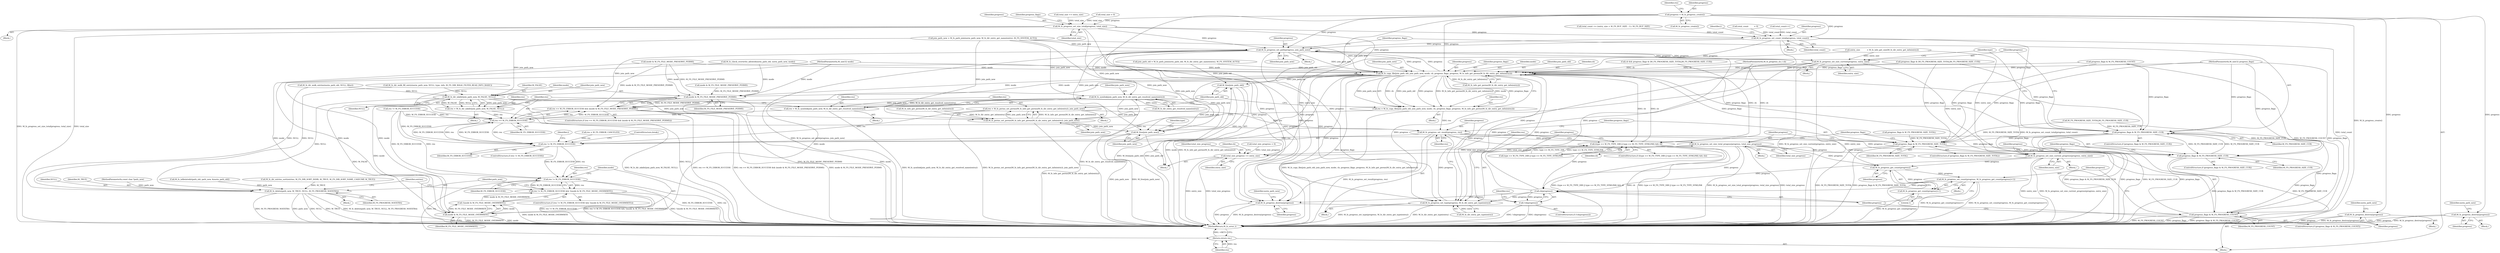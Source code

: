 digraph "0_mstdlib_db124b8f607dd0a40a9aef2d4d468fad433522a7_0@API" {
"1000232" [label="(Call,progress = M_fs_progress_create())"];
"1000252" [label="(Call,M_fs_progress_destroy(progress))"];
"1000271" [label="(Call,M_fs_progress_destroy(progress))"];
"1000393" [label="(Call,M_fs_progress_set_size_total(progress, total_size))"];
"1000401" [label="(Call,M_fs_progress_set_count_total(progress, total_count))"];
"1000448" [label="(Call,M_fs_progress_set_path(progress, join_path_new))"];
"1000456" [label="(Call,M_fs_progress_set_size_current(progress, entry_size))"];
"1000511" [label="(Call,M_fs_copy_file(join_path_old, join_path_new, mode, cb, progress_flags, progress, M_fs_info_get_perms(M_fs_dir_entry_get_info(entry))))"];
"1000452" [label="(Call,progress_flags & M_FS_PROGRESS_SIZE_CUR)"];
"1000544" [label="(Call,progress_flags & M_FS_PROGRESS_SIZE_TOTAL)"];
"1000552" [label="(Call,progress_flags & M_FS_PROGRESS_SIZE_CUR)"];
"1000560" [label="(Call,progress_flags & M_FS_PROGRESS_COUNT)"];
"1000496" [label="(Call,mode & M_FS_FILE_MODE_PRESERVE_PERMS)"];
"1000492" [label="(Call,res == M_FS_ERROR_SUCCESS && (mode & M_FS_FILE_MODE_PRESERVE_PERMS))"];
"1000590" [label="(Call,mode & M_FS_FILE_MODE_OVERWRITE)"];
"1000589" [label="(Call,!(mode & M_FS_FILE_MODE_OVERWRITE))"];
"1000585" [label="(Call,res != M_FS_ERROR_SUCCESS && !(mode & M_FS_FILE_MODE_OVERWRITE))"];
"1000509" [label="(Call,res = M_fs_copy_file(join_path_old, join_path_new, mode, cb, progress_flags, progress, M_fs_info_get_perms(M_fs_dir_entry_get_info(entry))))"];
"1000540" [label="(Call,M_fs_progress_set_result(progress, res))"];
"1000548" [label="(Call,M_fs_progress_set_size_total_progess(progress, total_size_progress))"];
"1000442" [label="(Call,total_size_progress += entry_size)"];
"1000556" [label="(Call,M_fs_progress_set_size_current_progress(progress, entry_size))"];
"1000567" [label="(Call,M_fs_progress_get_count(progress))"];
"1000564" [label="(Call,M_fs_progress_set_count(progress, M_fs_progress_get_count(progress)+1))"];
"1000572" [label="(Call,cb(progress))"];
"1000536" [label="(Call,M_fs_progress_set_type(progress, M_fs_dir_entry_get_type(entry)))"];
"1000571" [label="(Call,!cb(progress))"];
"1000601" [label="(Call,M_fs_progress_destroy(progress))"];
"1000566" [label="(Call,M_fs_progress_get_count(progress)+1)"];
"1000579" [label="(Call,res != M_FS_ERROR_SUCCESS)"];
"1000493" [label="(Call,res == M_FS_ERROR_SUCCESS)"];
"1000586" [label="(Call,res != M_FS_ERROR_SUCCESS)"];
"1000607" [label="(Return,return res;)"];
"1000521" [label="(Call,M_free(join_path_old))"];
"1000523" [label="(Call,M_free(join_path_new))"];
"1000526" [label="(Call,(type == M_FS_TYPE_DIR || type == M_FS_TYPE_SYMLINK) && cb)"];
"1000475" [label="(Call,M_fs_dir_mkdir(join_path_new, M_FALSE, NULL))"];
"1000473" [label="(Call,res = M_fs_dir_mkdir(join_path_new, M_FALSE, NULL))"];
"1000502" [label="(Call,M_fs_perms_set_perms(M_fs_info_get_perms(M_fs_dir_entry_get_info(entry)), join_path_new))"];
"1000500" [label="(Call,res = M_fs_perms_set_perms(M_fs_info_get_perms(M_fs_dir_entry_get_info(entry)), join_path_new))"];
"1000594" [label="(Call,M_fs_delete(path_new, M_TRUE, NULL, M_FS_PROGRESS_NOEXTRA))"];
"1000487" [label="(Call,M_fs_symlink(join_path_new, M_fs_dir_entry_get_resolved_name(entry)))"];
"1000485" [label="(Call,res = M_fs_symlink(join_path_new, M_fs_dir_entry_get_resolved_name(entry)))"];
"1000423" [label="(Call,join_path_old = M_fs_path_join(norm_path_old, M_fs_dir_entry_get_name(entry), M_FS_SYSTEM_AUTO))"];
"1000274" [label="(Identifier,norm_path_new)"];
"1000501" [label="(Identifier,res)"];
"1000598" [label="(Identifier,M_FS_PROGRESS_NOEXTRA)"];
"1000272" [label="(Identifier,progress)"];
"1000116" [label="(MethodParameterIn,M_uint32 mode)"];
"1000478" [label="(Identifier,NULL)"];
"1000546" [label="(Identifier,M_FS_PROGRESS_SIZE_TOTAL)"];
"1000393" [label="(Call,M_fs_progress_set_size_total(progress, total_size))"];
"1000392" [label="(Block,)"];
"1000538" [label="(Call,M_fs_dir_entry_get_type(entry))"];
"1000604" [label="(Identifier,norm_path_new)"];
"1000484" [label="(Block,)"];
"1000448" [label="(Call,M_fs_progress_set_path(progress, join_path_new))"];
"1000498" [label="(Identifier,M_FS_FILE_MODE_PRESERVE_PERMS)"];
"1000406" [label="(Identifier,i)"];
"1000232" [label="(Call,progress = M_fs_progress_create())"];
"1000266" [label="(Call,M_fs_check_overwrite_allowed(norm_path_old, norm_path_new, mode))"];
"1000394" [label="(Identifier,progress)"];
"1000542" [label="(Identifier,res)"];
"1000584" [label="(ControlStructure,if (res != M_FS_ERROR_SUCCESS && !(mode & M_FS_FILE_MODE_OVERWRITE)))"];
"1000437" [label="(Call,entry_size           = M_fs_info_get_size(M_fs_dir_entry_get_info(entry)))"];
"1000529" [label="(Identifier,type)"];
"1000473" [label="(Call,res = M_fs_dir_mkdir(join_path_new, M_FALSE, NULL))"];
"1000514" [label="(Identifier,mode)"];
"1000550" [label="(Identifier,total_size_progress)"];
"1000527" [label="(Call,type == M_FS_TYPE_DIR || type == M_FS_TYPE_SYMLINK)"];
"1000398" [label="(Identifier,progress_flags)"];
"1000576" [label="(Identifier,res)"];
"1000270" [label="(Block,)"];
"1000537" [label="(Identifier,progress)"];
"1000587" [label="(Identifier,res)"];
"1000487" [label="(Call,M_fs_symlink(join_path_new, M_fs_dir_entry_get_resolved_name(entry)))"];
"1000485" [label="(Call,res = M_fs_symlink(join_path_new, M_fs_dir_entry_get_resolved_name(entry)))"];
"1000512" [label="(Identifier,join_path_old)"];
"1000534" [label="(Identifier,cb)"];
"1000508" [label="(Block,)"];
"1000495" [label="(Identifier,M_FS_ERROR_SUCCESS)"];
"1000591" [label="(Identifier,mode)"];
"1000549" [label="(Identifier,progress)"];
"1000540" [label="(Call,M_fs_progress_set_result(progress, res))"];
"1000118" [label="(MethodParameterIn,M_uint32 progress_flags)"];
"1000449" [label="(Identifier,progress)"];
"1000594" [label="(Call,M_fs_delete(path_new, M_TRUE, NULL, M_FS_PROGRESS_NOEXTRA))"];
"1000515" [label="(Identifier,cb)"];
"1000580" [label="(Identifier,res)"];
"1000493" [label="(Call,res == M_FS_ERROR_SUCCESS)"];
"1000522" [label="(Identifier,join_path_old)"];
"1000570" [label="(ControlStructure,if (!cb(progress)))"];
"1000497" [label="(Identifier,mode)"];
"1000595" [label="(Identifier,path_new)"];
"1000518" [label="(Call,M_fs_info_get_perms(M_fs_dir_entry_get_info(entry)))"];
"1000454" [label="(Identifier,M_FS_PROGRESS_SIZE_CUR)"];
"1000430" [label="(Call,join_path_new = M_fs_path_join(norm_path_new, M_fs_dir_entry_get_name(entry), M_FS_SYSTEM_AUTO))"];
"1000559" [label="(ControlStructure,if (progress_flags & M_FS_PROGRESS_COUNT))"];
"1000475" [label="(Call,M_fs_dir_mkdir(join_path_new, M_FALSE, NULL))"];
"1000499" [label="(Block,)"];
"1000555" [label="(Block,)"];
"1000236" [label="(Identifier,res)"];
"1000541" [label="(Identifier,progress)"];
"1000536" [label="(Call,M_fs_progress_set_type(progress, M_fs_dir_entry_get_type(entry)))"];
"1000309" [label="(Call,M_FS_PROGRESS_SIZE_TOTAL|M_FS_PROGRESS_SIZE_CUR)"];
"1000535" [label="(Block,)"];
"1000456" [label="(Call,M_fs_progress_set_size_current(progress, entry_size))"];
"1000569" [label="(Literal,1)"];
"1000412" [label="(Identifier,i)"];
"1000149" [label="(Call,total_size_progress = 0)"];
"1000510" [label="(Identifier,res)"];
"1000523" [label="(Call,M_free(join_path_new))"];
"1000323" [label="(Call,M_fs_dir_entries_sort(entries, M_FS_DIR_SORT_ISDIR, M_TRUE, M_FS_DIR_SORT_NAME_CASECMP, M_TRUE))"];
"1000572" [label="(Call,cb(progress))"];
"1000503" [label="(Call,M_fs_info_get_perms(M_fs_dir_entry_get_info(entry)))"];
"1000307" [label="(Call,progress_flags & (M_FS_PROGRESS_SIZE_TOTAL|M_FS_PROGRESS_SIZE_CUR))"];
"1000359" [label="(Call,total_size += entry_size)"];
"1000141" [label="(Call,total_count         = 0)"];
"1000588" [label="(Identifier,M_FS_ERROR_SUCCESS)"];
"1000233" [label="(Identifier,progress)"];
"1000568" [label="(Identifier,progress)"];
"1000284" [label="(Call,M_fs_dir_walk_fill_entry(norm_path_new, NULL, type, info, M_FS_DIR_WALK_FILTER_READ_INFO_BASIC))"];
"1000597" [label="(Identifier,NULL)"];
"1000375" [label="(Call,total_count++)"];
"1000575" [label="(Call,res = M_FS_ERROR_CANCELED)"];
"1000452" [label="(Call,progress_flags & M_FS_PROGRESS_SIZE_CUR)"];
"1000526" [label="(Call,(type == M_FS_TYPE_DIR || type == M_FS_TYPE_SYMLINK) && cb)"];
"1000557" [label="(Identifier,progress)"];
"1000551" [label="(ControlStructure,if (progress_flags & M_FS_PROGRESS_SIZE_CUR))"];
"1000488" [label="(Identifier,join_path_new)"];
"1000566" [label="(Call,M_fs_progress_get_count(progress)+1)"];
"1000596" [label="(Identifier,M_TRUE)"];
"1000474" [label="(Identifier,res)"];
"1000579" [label="(Call,res != M_FS_ERROR_SUCCESS)"];
"1000117" [label="(MethodParameterIn,M_fs_progress_cb_t cb)"];
"1000451" [label="(ControlStructure,if (progress_flags & M_FS_PROGRESS_SIZE_CUR))"];
"1000251" [label="(Block,)"];
"1000119" [label="(Block,)"];
"1000403" [label="(Identifier,total_count)"];
"1000563" [label="(Block,)"];
"1000401" [label="(Call,M_fs_progress_set_count_total(progress, total_count))"];
"1000589" [label="(Call,!(mode & M_FS_FILE_MODE_OVERWRITE))"];
"1000457" [label="(Identifier,progress)"];
"1000492" [label="(Call,res == M_FS_ERROR_SUCCESS && (mode & M_FS_FILE_MODE_PRESERVE_PERMS))"];
"1000494" [label="(Identifier,res)"];
"1000608" [label="(Identifier,res)"];
"1000255" [label="(Identifier,norm_path_new)"];
"1000115" [label="(MethodParameterIn,const char *path_new)"];
"1000413" [label="(Block,)"];
"1000609" [label="(MethodReturn,M_fs_error_t)"];
"1000496" [label="(Call,mode & M_FS_FILE_MODE_PRESERVE_PERMS)"];
"1000395" [label="(Identifier,total_size)"];
"1000565" [label="(Identifier,progress)"];
"1000558" [label="(Identifier,entry_size)"];
"1000296" [label="(Call,mode & M_FS_FILE_MODE_PRESERVE_PERMS)"];
"1000450" [label="(Identifier,join_path_new)"];
"1000458" [label="(Identifier,entry_size)"];
"1000553" [label="(Identifier,progress_flags)"];
"1000545" [label="(Identifier,progress_flags)"];
"1000472" [label="(Block,)"];
"1000585" [label="(Call,res != M_FS_ERROR_SUCCESS && !(mode & M_FS_FILE_MODE_OVERWRITE))"];
"1000443" [label="(Identifier,total_size_progress)"];
"1000564" [label="(Call,M_fs_progress_set_count(progress, M_fs_progress_get_count(progress)+1))"];
"1000547" [label="(Block,)"];
"1000567" [label="(Call,M_fs_progress_get_count(progress))"];
"1000600" [label="(Identifier,entries)"];
"1000583" [label="(ControlStructure,break;)"];
"1000477" [label="(Identifier,M_FALSE)"];
"1000560" [label="(Call,progress_flags & M_FS_PROGRESS_COUNT)"];
"1000453" [label="(Identifier,progress_flags)"];
"1000581" [label="(Identifier,M_FS_ERROR_SUCCESS)"];
"1000253" [label="(Identifier,progress)"];
"1000586" [label="(Call,res != M_FS_ERROR_SUCCESS)"];
"1000446" [label="(Identifier,cb)"];
"1000513" [label="(Identifier,join_path_new)"];
"1000509" [label="(Call,res = M_fs_copy_file(join_path_old, join_path_new, mode, cb, progress_flags, progress, M_fs_info_get_perms(M_fs_dir_entry_get_info(entry))))"];
"1000578" [label="(ControlStructure,if (res != M_FS_ERROR_SUCCESS))"];
"1000234" [label="(Call,M_fs_progress_create())"];
"1000524" [label="(Identifier,join_path_new)"];
"1000592" [label="(Identifier,M_FS_FILE_MODE_OVERWRITE)"];
"1000248" [label="(Call,res != M_FS_ERROR_SUCCESS)"];
"1000476" [label="(Identifier,join_path_new)"];
"1000486" [label="(Identifier,res)"];
"1000543" [label="(ControlStructure,if (progress_flags & M_FS_PROGRESS_SIZE_TOTAL))"];
"1000601" [label="(Call,M_fs_progress_destroy(progress))"];
"1000491" [label="(ControlStructure,if (res == M_FS_ERROR_SUCCESS && (mode & M_FS_FILE_MODE_PRESERVE_PERMS)))"];
"1000397" [label="(Call,progress_flags & M_FS_PROGRESS_COUNT)"];
"1000607" [label="(Return,return res;)"];
"1000590" [label="(Call,mode & M_FS_FILE_MODE_OVERWRITE)"];
"1000554" [label="(Identifier,M_FS_PROGRESS_SIZE_CUR)"];
"1000562" [label="(Identifier,M_FS_PROGRESS_COUNT)"];
"1000271" [label="(Call,M_fs_progress_destroy(progress))"];
"1000552" [label="(Call,progress_flags & M_FS_PROGRESS_SIZE_CUR)"];
"1000500" [label="(Call,res = M_fs_perms_set_perms(M_fs_info_get_perms(M_fs_dir_entry_get_info(entry)), join_path_new))"];
"1000447" [label="(Block,)"];
"1000517" [label="(Identifier,progress)"];
"1000506" [label="(Identifier,join_path_new)"];
"1000402" [label="(Identifier,progress)"];
"1000444" [label="(Identifier,entry_size)"];
"1000525" [label="(ControlStructure,if ((type == M_FS_TYPE_DIR || type == M_FS_TYPE_SYMLINK) && cb))"];
"1000516" [label="(Identifier,progress_flags)"];
"1000242" [label="(Call,mode & M_FS_FILE_MODE_PRESERVE_PERMS)"];
"1000556" [label="(Call,M_fs_progress_set_size_current_progress(progress, entry_size))"];
"1000489" [label="(Call,M_fs_dir_entry_get_resolved_name(entry))"];
"1000602" [label="(Identifier,progress)"];
"1000511" [label="(Call,M_fs_copy_file(join_path_old, join_path_new, mode, cb, progress_flags, progress, M_fs_info_get_perms(M_fs_dir_entry_get_info(entry))))"];
"1000502" [label="(Call,M_fs_perms_set_perms(M_fs_info_get_perms(M_fs_dir_entry_get_info(entry)), join_path_new))"];
"1000571" [label="(Call,!cb(progress))"];
"1000389" [label="(Call,progress_flags & M_FS_PROGRESS_SIZE_TOTAL)"];
"1000593" [label="(Block,)"];
"1000305" [label="(Call,cb && progress_flags & (M_FS_PROGRESS_SIZE_TOTAL|M_FS_PROGRESS_SIZE_CUR))"];
"1000462" [label="(Identifier,type)"];
"1000544" [label="(Call,progress_flags & M_FS_PROGRESS_SIZE_TOTAL)"];
"1000400" [label="(Block,)"];
"1000573" [label="(Identifier,progress)"];
"1000548" [label="(Call,M_fs_progress_set_size_total_progess(progress, total_size_progress))"];
"1000442" [label="(Call,total_size_progress += entry_size)"];
"1000379" [label="(Call,total_count += (entry_size + M_FS_BUF_SIZE - 1) / M_FS_BUF_SIZE)"];
"1000193" [label="(Call,M_fs_isfileintodir(path_old, path_new, &norm_path_old))"];
"1000561" [label="(Identifier,progress_flags)"];
"1000252" [label="(Call,M_fs_progress_destroy(progress))"];
"1000319" [label="(Call,M_fs_dir_walk_entries(norm_path_old, NULL, filter))"];
"1000336" [label="(Call,total_size = 0)"];
"1000521" [label="(Call,M_free(join_path_old))"];
"1000455" [label="(Block,)"];
"1000232" -> "1000119"  [label="AST: "];
"1000232" -> "1000234"  [label="CFG: "];
"1000233" -> "1000232"  [label="AST: "];
"1000234" -> "1000232"  [label="AST: "];
"1000236" -> "1000232"  [label="CFG: "];
"1000232" -> "1000609"  [label="DDG: M_fs_progress_create()"];
"1000232" -> "1000252"  [label="DDG: progress"];
"1000232" -> "1000271"  [label="DDG: progress"];
"1000232" -> "1000393"  [label="DDG: progress"];
"1000232" -> "1000401"  [label="DDG: progress"];
"1000232" -> "1000448"  [label="DDG: progress"];
"1000232" -> "1000511"  [label="DDG: progress"];
"1000232" -> "1000536"  [label="DDG: progress"];
"1000232" -> "1000601"  [label="DDG: progress"];
"1000252" -> "1000251"  [label="AST: "];
"1000252" -> "1000253"  [label="CFG: "];
"1000253" -> "1000252"  [label="AST: "];
"1000255" -> "1000252"  [label="CFG: "];
"1000252" -> "1000609"  [label="DDG: progress"];
"1000252" -> "1000609"  [label="DDG: M_fs_progress_destroy(progress)"];
"1000271" -> "1000270"  [label="AST: "];
"1000271" -> "1000272"  [label="CFG: "];
"1000272" -> "1000271"  [label="AST: "];
"1000274" -> "1000271"  [label="CFG: "];
"1000271" -> "1000609"  [label="DDG: progress"];
"1000271" -> "1000609"  [label="DDG: M_fs_progress_destroy(progress)"];
"1000393" -> "1000392"  [label="AST: "];
"1000393" -> "1000395"  [label="CFG: "];
"1000394" -> "1000393"  [label="AST: "];
"1000395" -> "1000393"  [label="AST: "];
"1000398" -> "1000393"  [label="CFG: "];
"1000393" -> "1000609"  [label="DDG: M_fs_progress_set_size_total(progress, total_size)"];
"1000393" -> "1000609"  [label="DDG: total_size"];
"1000359" -> "1000393"  [label="DDG: total_size"];
"1000336" -> "1000393"  [label="DDG: total_size"];
"1000393" -> "1000401"  [label="DDG: progress"];
"1000393" -> "1000448"  [label="DDG: progress"];
"1000393" -> "1000511"  [label="DDG: progress"];
"1000393" -> "1000536"  [label="DDG: progress"];
"1000393" -> "1000601"  [label="DDG: progress"];
"1000401" -> "1000400"  [label="AST: "];
"1000401" -> "1000403"  [label="CFG: "];
"1000402" -> "1000401"  [label="AST: "];
"1000403" -> "1000401"  [label="AST: "];
"1000406" -> "1000401"  [label="CFG: "];
"1000401" -> "1000609"  [label="DDG: M_fs_progress_set_count_total(progress, total_count)"];
"1000401" -> "1000609"  [label="DDG: total_count"];
"1000379" -> "1000401"  [label="DDG: total_count"];
"1000375" -> "1000401"  [label="DDG: total_count"];
"1000141" -> "1000401"  [label="DDG: total_count"];
"1000401" -> "1000448"  [label="DDG: progress"];
"1000401" -> "1000511"  [label="DDG: progress"];
"1000401" -> "1000536"  [label="DDG: progress"];
"1000401" -> "1000601"  [label="DDG: progress"];
"1000448" -> "1000447"  [label="AST: "];
"1000448" -> "1000450"  [label="CFG: "];
"1000449" -> "1000448"  [label="AST: "];
"1000450" -> "1000448"  [label="AST: "];
"1000453" -> "1000448"  [label="CFG: "];
"1000448" -> "1000609"  [label="DDG: M_fs_progress_set_path(progress, join_path_new)"];
"1000511" -> "1000448"  [label="DDG: progress"];
"1000572" -> "1000448"  [label="DDG: progress"];
"1000456" -> "1000448"  [label="DDG: progress"];
"1000430" -> "1000448"  [label="DDG: join_path_new"];
"1000448" -> "1000456"  [label="DDG: progress"];
"1000448" -> "1000475"  [label="DDG: join_path_new"];
"1000448" -> "1000487"  [label="DDG: join_path_new"];
"1000448" -> "1000502"  [label="DDG: join_path_new"];
"1000448" -> "1000511"  [label="DDG: join_path_new"];
"1000448" -> "1000511"  [label="DDG: progress"];
"1000448" -> "1000523"  [label="DDG: join_path_new"];
"1000448" -> "1000536"  [label="DDG: progress"];
"1000448" -> "1000601"  [label="DDG: progress"];
"1000456" -> "1000455"  [label="AST: "];
"1000456" -> "1000458"  [label="CFG: "];
"1000457" -> "1000456"  [label="AST: "];
"1000458" -> "1000456"  [label="AST: "];
"1000462" -> "1000456"  [label="CFG: "];
"1000456" -> "1000609"  [label="DDG: entry_size"];
"1000456" -> "1000609"  [label="DDG: M_fs_progress_set_size_current(progress, entry_size)"];
"1000437" -> "1000456"  [label="DDG: entry_size"];
"1000456" -> "1000511"  [label="DDG: progress"];
"1000456" -> "1000536"  [label="DDG: progress"];
"1000456" -> "1000556"  [label="DDG: entry_size"];
"1000456" -> "1000601"  [label="DDG: progress"];
"1000511" -> "1000509"  [label="AST: "];
"1000511" -> "1000518"  [label="CFG: "];
"1000512" -> "1000511"  [label="AST: "];
"1000513" -> "1000511"  [label="AST: "];
"1000514" -> "1000511"  [label="AST: "];
"1000515" -> "1000511"  [label="AST: "];
"1000516" -> "1000511"  [label="AST: "];
"1000517" -> "1000511"  [label="AST: "];
"1000518" -> "1000511"  [label="AST: "];
"1000509" -> "1000511"  [label="CFG: "];
"1000511" -> "1000609"  [label="DDG: mode"];
"1000511" -> "1000609"  [label="DDG: M_fs_info_get_perms(M_fs_dir_entry_get_info(entry))"];
"1000511" -> "1000609"  [label="DDG: progress_flags"];
"1000511" -> "1000452"  [label="DDG: progress_flags"];
"1000511" -> "1000496"  [label="DDG: mode"];
"1000511" -> "1000509"  [label="DDG: cb"];
"1000511" -> "1000509"  [label="DDG: join_path_old"];
"1000511" -> "1000509"  [label="DDG: progress"];
"1000511" -> "1000509"  [label="DDG: M_fs_info_get_perms(M_fs_dir_entry_get_info(entry))"];
"1000511" -> "1000509"  [label="DDG: mode"];
"1000511" -> "1000509"  [label="DDG: progress_flags"];
"1000511" -> "1000509"  [label="DDG: join_path_new"];
"1000423" -> "1000511"  [label="DDG: join_path_old"];
"1000430" -> "1000511"  [label="DDG: join_path_new"];
"1000266" -> "1000511"  [label="DDG: mode"];
"1000496" -> "1000511"  [label="DDG: mode"];
"1000296" -> "1000511"  [label="DDG: mode"];
"1000116" -> "1000511"  [label="DDG: mode"];
"1000305" -> "1000511"  [label="DDG: cb"];
"1000526" -> "1000511"  [label="DDG: cb"];
"1000117" -> "1000511"  [label="DDG: cb"];
"1000397" -> "1000511"  [label="DDG: progress_flags"];
"1000452" -> "1000511"  [label="DDG: progress_flags"];
"1000307" -> "1000511"  [label="DDG: progress_flags"];
"1000560" -> "1000511"  [label="DDG: progress_flags"];
"1000118" -> "1000511"  [label="DDG: progress_flags"];
"1000572" -> "1000511"  [label="DDG: progress"];
"1000518" -> "1000511"  [label="DDG: M_fs_dir_entry_get_info(entry)"];
"1000511" -> "1000521"  [label="DDG: join_path_old"];
"1000511" -> "1000523"  [label="DDG: join_path_new"];
"1000511" -> "1000526"  [label="DDG: cb"];
"1000511" -> "1000536"  [label="DDG: progress"];
"1000511" -> "1000544"  [label="DDG: progress_flags"];
"1000511" -> "1000590"  [label="DDG: mode"];
"1000511" -> "1000601"  [label="DDG: progress"];
"1000452" -> "1000451"  [label="AST: "];
"1000452" -> "1000454"  [label="CFG: "];
"1000453" -> "1000452"  [label="AST: "];
"1000454" -> "1000452"  [label="AST: "];
"1000457" -> "1000452"  [label="CFG: "];
"1000462" -> "1000452"  [label="CFG: "];
"1000452" -> "1000609"  [label="DDG: progress_flags & M_FS_PROGRESS_SIZE_CUR"];
"1000452" -> "1000609"  [label="DDG: progress_flags"];
"1000452" -> "1000609"  [label="DDG: M_FS_PROGRESS_SIZE_CUR"];
"1000397" -> "1000452"  [label="DDG: progress_flags"];
"1000307" -> "1000452"  [label="DDG: progress_flags"];
"1000560" -> "1000452"  [label="DDG: progress_flags"];
"1000118" -> "1000452"  [label="DDG: progress_flags"];
"1000552" -> "1000452"  [label="DDG: M_FS_PROGRESS_SIZE_CUR"];
"1000309" -> "1000452"  [label="DDG: M_FS_PROGRESS_SIZE_CUR"];
"1000452" -> "1000544"  [label="DDG: progress_flags"];
"1000452" -> "1000552"  [label="DDG: M_FS_PROGRESS_SIZE_CUR"];
"1000544" -> "1000543"  [label="AST: "];
"1000544" -> "1000546"  [label="CFG: "];
"1000545" -> "1000544"  [label="AST: "];
"1000546" -> "1000544"  [label="AST: "];
"1000549" -> "1000544"  [label="CFG: "];
"1000553" -> "1000544"  [label="CFG: "];
"1000544" -> "1000609"  [label="DDG: M_FS_PROGRESS_SIZE_TOTAL"];
"1000544" -> "1000609"  [label="DDG: progress_flags & M_FS_PROGRESS_SIZE_TOTAL"];
"1000397" -> "1000544"  [label="DDG: progress_flags"];
"1000307" -> "1000544"  [label="DDG: progress_flags"];
"1000560" -> "1000544"  [label="DDG: progress_flags"];
"1000118" -> "1000544"  [label="DDG: progress_flags"];
"1000309" -> "1000544"  [label="DDG: M_FS_PROGRESS_SIZE_TOTAL"];
"1000389" -> "1000544"  [label="DDG: M_FS_PROGRESS_SIZE_TOTAL"];
"1000544" -> "1000552"  [label="DDG: progress_flags"];
"1000552" -> "1000551"  [label="AST: "];
"1000552" -> "1000554"  [label="CFG: "];
"1000553" -> "1000552"  [label="AST: "];
"1000554" -> "1000552"  [label="AST: "];
"1000557" -> "1000552"  [label="CFG: "];
"1000561" -> "1000552"  [label="CFG: "];
"1000552" -> "1000609"  [label="DDG: M_FS_PROGRESS_SIZE_CUR"];
"1000552" -> "1000609"  [label="DDG: progress_flags & M_FS_PROGRESS_SIZE_CUR"];
"1000118" -> "1000552"  [label="DDG: progress_flags"];
"1000309" -> "1000552"  [label="DDG: M_FS_PROGRESS_SIZE_CUR"];
"1000552" -> "1000560"  [label="DDG: progress_flags"];
"1000560" -> "1000559"  [label="AST: "];
"1000560" -> "1000562"  [label="CFG: "];
"1000561" -> "1000560"  [label="AST: "];
"1000562" -> "1000560"  [label="AST: "];
"1000565" -> "1000560"  [label="CFG: "];
"1000573" -> "1000560"  [label="CFG: "];
"1000560" -> "1000609"  [label="DDG: progress_flags & M_FS_PROGRESS_COUNT"];
"1000560" -> "1000609"  [label="DDG: M_FS_PROGRESS_COUNT"];
"1000560" -> "1000609"  [label="DDG: progress_flags"];
"1000118" -> "1000560"  [label="DDG: progress_flags"];
"1000397" -> "1000560"  [label="DDG: M_FS_PROGRESS_COUNT"];
"1000496" -> "1000492"  [label="AST: "];
"1000496" -> "1000498"  [label="CFG: "];
"1000497" -> "1000496"  [label="AST: "];
"1000498" -> "1000496"  [label="AST: "];
"1000492" -> "1000496"  [label="CFG: "];
"1000496" -> "1000609"  [label="DDG: M_FS_FILE_MODE_PRESERVE_PERMS"];
"1000496" -> "1000609"  [label="DDG: mode"];
"1000496" -> "1000492"  [label="DDG: mode"];
"1000496" -> "1000492"  [label="DDG: M_FS_FILE_MODE_PRESERVE_PERMS"];
"1000266" -> "1000496"  [label="DDG: mode"];
"1000296" -> "1000496"  [label="DDG: mode"];
"1000296" -> "1000496"  [label="DDG: M_FS_FILE_MODE_PRESERVE_PERMS"];
"1000116" -> "1000496"  [label="DDG: mode"];
"1000242" -> "1000496"  [label="DDG: M_FS_FILE_MODE_PRESERVE_PERMS"];
"1000496" -> "1000590"  [label="DDG: mode"];
"1000492" -> "1000491"  [label="AST: "];
"1000492" -> "1000493"  [label="CFG: "];
"1000493" -> "1000492"  [label="AST: "];
"1000501" -> "1000492"  [label="CFG: "];
"1000522" -> "1000492"  [label="CFG: "];
"1000492" -> "1000609"  [label="DDG: mode & M_FS_FILE_MODE_PRESERVE_PERMS"];
"1000492" -> "1000609"  [label="DDG: res == M_FS_ERROR_SUCCESS"];
"1000492" -> "1000609"  [label="DDG: res == M_FS_ERROR_SUCCESS && (mode & M_FS_FILE_MODE_PRESERVE_PERMS)"];
"1000493" -> "1000492"  [label="DDG: res"];
"1000493" -> "1000492"  [label="DDG: M_FS_ERROR_SUCCESS"];
"1000296" -> "1000492"  [label="DDG: mode & M_FS_FILE_MODE_PRESERVE_PERMS"];
"1000590" -> "1000589"  [label="AST: "];
"1000590" -> "1000592"  [label="CFG: "];
"1000591" -> "1000590"  [label="AST: "];
"1000592" -> "1000590"  [label="AST: "];
"1000589" -> "1000590"  [label="CFG: "];
"1000590" -> "1000609"  [label="DDG: M_FS_FILE_MODE_OVERWRITE"];
"1000590" -> "1000609"  [label="DDG: mode"];
"1000590" -> "1000589"  [label="DDG: mode"];
"1000590" -> "1000589"  [label="DDG: M_FS_FILE_MODE_OVERWRITE"];
"1000266" -> "1000590"  [label="DDG: mode"];
"1000296" -> "1000590"  [label="DDG: mode"];
"1000116" -> "1000590"  [label="DDG: mode"];
"1000589" -> "1000585"  [label="AST: "];
"1000585" -> "1000589"  [label="CFG: "];
"1000589" -> "1000609"  [label="DDG: mode & M_FS_FILE_MODE_OVERWRITE"];
"1000589" -> "1000585"  [label="DDG: mode & M_FS_FILE_MODE_OVERWRITE"];
"1000585" -> "1000584"  [label="AST: "];
"1000585" -> "1000586"  [label="CFG: "];
"1000586" -> "1000585"  [label="AST: "];
"1000595" -> "1000585"  [label="CFG: "];
"1000600" -> "1000585"  [label="CFG: "];
"1000585" -> "1000609"  [label="DDG: !(mode & M_FS_FILE_MODE_OVERWRITE)"];
"1000585" -> "1000609"  [label="DDG: res != M_FS_ERROR_SUCCESS"];
"1000585" -> "1000609"  [label="DDG: res != M_FS_ERROR_SUCCESS && !(mode & M_FS_FILE_MODE_OVERWRITE)"];
"1000586" -> "1000585"  [label="DDG: res"];
"1000586" -> "1000585"  [label="DDG: M_FS_ERROR_SUCCESS"];
"1000509" -> "1000508"  [label="AST: "];
"1000510" -> "1000509"  [label="AST: "];
"1000522" -> "1000509"  [label="CFG: "];
"1000509" -> "1000609"  [label="DDG: M_fs_copy_file(join_path_old, join_path_new, mode, cb, progress_flags, progress, M_fs_info_get_perms(M_fs_dir_entry_get_info(entry)))"];
"1000509" -> "1000540"  [label="DDG: res"];
"1000509" -> "1000579"  [label="DDG: res"];
"1000540" -> "1000535"  [label="AST: "];
"1000540" -> "1000542"  [label="CFG: "];
"1000541" -> "1000540"  [label="AST: "];
"1000542" -> "1000540"  [label="AST: "];
"1000545" -> "1000540"  [label="CFG: "];
"1000540" -> "1000609"  [label="DDG: M_fs_progress_set_result(progress, res)"];
"1000536" -> "1000540"  [label="DDG: progress"];
"1000493" -> "1000540"  [label="DDG: res"];
"1000500" -> "1000540"  [label="DDG: res"];
"1000540" -> "1000548"  [label="DDG: progress"];
"1000540" -> "1000556"  [label="DDG: progress"];
"1000540" -> "1000567"  [label="DDG: progress"];
"1000540" -> "1000572"  [label="DDG: progress"];
"1000540" -> "1000579"  [label="DDG: res"];
"1000548" -> "1000547"  [label="AST: "];
"1000548" -> "1000550"  [label="CFG: "];
"1000549" -> "1000548"  [label="AST: "];
"1000550" -> "1000548"  [label="AST: "];
"1000553" -> "1000548"  [label="CFG: "];
"1000548" -> "1000609"  [label="DDG: total_size_progress"];
"1000548" -> "1000609"  [label="DDG: M_fs_progress_set_size_total_progess(progress, total_size_progress)"];
"1000548" -> "1000442"  [label="DDG: total_size_progress"];
"1000442" -> "1000548"  [label="DDG: total_size_progress"];
"1000548" -> "1000556"  [label="DDG: progress"];
"1000548" -> "1000567"  [label="DDG: progress"];
"1000548" -> "1000572"  [label="DDG: progress"];
"1000442" -> "1000413"  [label="AST: "];
"1000442" -> "1000444"  [label="CFG: "];
"1000443" -> "1000442"  [label="AST: "];
"1000444" -> "1000442"  [label="AST: "];
"1000446" -> "1000442"  [label="CFG: "];
"1000442" -> "1000609"  [label="DDG: total_size_progress"];
"1000442" -> "1000609"  [label="DDG: entry_size"];
"1000437" -> "1000442"  [label="DDG: entry_size"];
"1000149" -> "1000442"  [label="DDG: total_size_progress"];
"1000556" -> "1000555"  [label="AST: "];
"1000556" -> "1000558"  [label="CFG: "];
"1000557" -> "1000556"  [label="AST: "];
"1000558" -> "1000556"  [label="AST: "];
"1000561" -> "1000556"  [label="CFG: "];
"1000556" -> "1000609"  [label="DDG: M_fs_progress_set_size_current_progress(progress, entry_size)"];
"1000556" -> "1000609"  [label="DDG: entry_size"];
"1000437" -> "1000556"  [label="DDG: entry_size"];
"1000556" -> "1000567"  [label="DDG: progress"];
"1000556" -> "1000572"  [label="DDG: progress"];
"1000567" -> "1000566"  [label="AST: "];
"1000567" -> "1000568"  [label="CFG: "];
"1000568" -> "1000567"  [label="AST: "];
"1000569" -> "1000567"  [label="CFG: "];
"1000567" -> "1000564"  [label="DDG: progress"];
"1000567" -> "1000566"  [label="DDG: progress"];
"1000564" -> "1000563"  [label="AST: "];
"1000564" -> "1000566"  [label="CFG: "];
"1000565" -> "1000564"  [label="AST: "];
"1000566" -> "1000564"  [label="AST: "];
"1000573" -> "1000564"  [label="CFG: "];
"1000564" -> "1000609"  [label="DDG: M_fs_progress_get_count(progress)+1"];
"1000564" -> "1000609"  [label="DDG: M_fs_progress_set_count(progress, M_fs_progress_get_count(progress)+1)"];
"1000564" -> "1000572"  [label="DDG: progress"];
"1000572" -> "1000571"  [label="AST: "];
"1000572" -> "1000573"  [label="CFG: "];
"1000573" -> "1000572"  [label="AST: "];
"1000571" -> "1000572"  [label="CFG: "];
"1000572" -> "1000536"  [label="DDG: progress"];
"1000572" -> "1000571"  [label="DDG: progress"];
"1000572" -> "1000601"  [label="DDG: progress"];
"1000536" -> "1000535"  [label="AST: "];
"1000536" -> "1000538"  [label="CFG: "];
"1000537" -> "1000536"  [label="AST: "];
"1000538" -> "1000536"  [label="AST: "];
"1000541" -> "1000536"  [label="CFG: "];
"1000536" -> "1000609"  [label="DDG: M_fs_progress_set_type(progress, M_fs_dir_entry_get_type(entry))"];
"1000536" -> "1000609"  [label="DDG: M_fs_dir_entry_get_type(entry)"];
"1000538" -> "1000536"  [label="DDG: entry"];
"1000571" -> "1000570"  [label="AST: "];
"1000576" -> "1000571"  [label="CFG: "];
"1000580" -> "1000571"  [label="CFG: "];
"1000571" -> "1000609"  [label="DDG: !cb(progress)"];
"1000571" -> "1000609"  [label="DDG: cb(progress)"];
"1000601" -> "1000119"  [label="AST: "];
"1000601" -> "1000602"  [label="CFG: "];
"1000602" -> "1000601"  [label="AST: "];
"1000604" -> "1000601"  [label="CFG: "];
"1000601" -> "1000609"  [label="DDG: progress"];
"1000601" -> "1000609"  [label="DDG: M_fs_progress_destroy(progress)"];
"1000566" -> "1000569"  [label="CFG: "];
"1000569" -> "1000566"  [label="AST: "];
"1000566" -> "1000609"  [label="DDG: M_fs_progress_get_count(progress)"];
"1000579" -> "1000578"  [label="AST: "];
"1000579" -> "1000581"  [label="CFG: "];
"1000580" -> "1000579"  [label="AST: "];
"1000581" -> "1000579"  [label="AST: "];
"1000583" -> "1000579"  [label="CFG: "];
"1000412" -> "1000579"  [label="CFG: "];
"1000579" -> "1000493"  [label="DDG: res"];
"1000579" -> "1000493"  [label="DDG: M_FS_ERROR_SUCCESS"];
"1000493" -> "1000579"  [label="DDG: res"];
"1000493" -> "1000579"  [label="DDG: M_FS_ERROR_SUCCESS"];
"1000575" -> "1000579"  [label="DDG: res"];
"1000500" -> "1000579"  [label="DDG: res"];
"1000248" -> "1000579"  [label="DDG: M_FS_ERROR_SUCCESS"];
"1000579" -> "1000586"  [label="DDG: res"];
"1000579" -> "1000586"  [label="DDG: M_FS_ERROR_SUCCESS"];
"1000493" -> "1000495"  [label="CFG: "];
"1000494" -> "1000493"  [label="AST: "];
"1000495" -> "1000493"  [label="AST: "];
"1000497" -> "1000493"  [label="CFG: "];
"1000485" -> "1000493"  [label="DDG: res"];
"1000473" -> "1000493"  [label="DDG: res"];
"1000248" -> "1000493"  [label="DDG: res"];
"1000248" -> "1000493"  [label="DDG: M_FS_ERROR_SUCCESS"];
"1000586" -> "1000588"  [label="CFG: "];
"1000587" -> "1000586"  [label="AST: "];
"1000588" -> "1000586"  [label="AST: "];
"1000591" -> "1000586"  [label="CFG: "];
"1000586" -> "1000609"  [label="DDG: M_FS_ERROR_SUCCESS"];
"1000586" -> "1000609"  [label="DDG: res"];
"1000248" -> "1000586"  [label="DDG: res"];
"1000248" -> "1000586"  [label="DDG: M_FS_ERROR_SUCCESS"];
"1000586" -> "1000607"  [label="DDG: res"];
"1000607" -> "1000119"  [label="AST: "];
"1000607" -> "1000608"  [label="CFG: "];
"1000608" -> "1000607"  [label="AST: "];
"1000609" -> "1000607"  [label="CFG: "];
"1000607" -> "1000609"  [label="DDG: <RET>"];
"1000608" -> "1000607"  [label="DDG: res"];
"1000521" -> "1000413"  [label="AST: "];
"1000521" -> "1000522"  [label="CFG: "];
"1000522" -> "1000521"  [label="AST: "];
"1000524" -> "1000521"  [label="CFG: "];
"1000521" -> "1000609"  [label="DDG: join_path_old"];
"1000521" -> "1000609"  [label="DDG: M_free(join_path_old)"];
"1000423" -> "1000521"  [label="DDG: join_path_old"];
"1000523" -> "1000413"  [label="AST: "];
"1000523" -> "1000524"  [label="CFG: "];
"1000524" -> "1000523"  [label="AST: "];
"1000529" -> "1000523"  [label="CFG: "];
"1000523" -> "1000609"  [label="DDG: join_path_new"];
"1000523" -> "1000609"  [label="DDG: M_free(join_path_new)"];
"1000502" -> "1000523"  [label="DDG: join_path_new"];
"1000487" -> "1000523"  [label="DDG: join_path_new"];
"1000475" -> "1000523"  [label="DDG: join_path_new"];
"1000430" -> "1000523"  [label="DDG: join_path_new"];
"1000526" -> "1000525"  [label="AST: "];
"1000526" -> "1000527"  [label="CFG: "];
"1000526" -> "1000534"  [label="CFG: "];
"1000527" -> "1000526"  [label="AST: "];
"1000534" -> "1000526"  [label="AST: "];
"1000537" -> "1000526"  [label="CFG: "];
"1000580" -> "1000526"  [label="CFG: "];
"1000526" -> "1000609"  [label="DDG: (type == M_FS_TYPE_DIR || type == M_FS_TYPE_SYMLINK) && cb"];
"1000526" -> "1000609"  [label="DDG: cb"];
"1000526" -> "1000609"  [label="DDG: type == M_FS_TYPE_DIR || type == M_FS_TYPE_SYMLINK"];
"1000527" -> "1000526"  [label="DDG: type == M_FS_TYPE_DIR"];
"1000527" -> "1000526"  [label="DDG: type == M_FS_TYPE_SYMLINK"];
"1000305" -> "1000526"  [label="DDG: cb"];
"1000117" -> "1000526"  [label="DDG: cb"];
"1000475" -> "1000473"  [label="AST: "];
"1000475" -> "1000478"  [label="CFG: "];
"1000476" -> "1000475"  [label="AST: "];
"1000477" -> "1000475"  [label="AST: "];
"1000478" -> "1000475"  [label="AST: "];
"1000473" -> "1000475"  [label="CFG: "];
"1000475" -> "1000609"  [label="DDG: M_FALSE"];
"1000475" -> "1000609"  [label="DDG: NULL"];
"1000475" -> "1000473"  [label="DDG: join_path_new"];
"1000475" -> "1000473"  [label="DDG: M_FALSE"];
"1000475" -> "1000473"  [label="DDG: NULL"];
"1000430" -> "1000475"  [label="DDG: join_path_new"];
"1000284" -> "1000475"  [label="DDG: NULL"];
"1000319" -> "1000475"  [label="DDG: NULL"];
"1000475" -> "1000502"  [label="DDG: join_path_new"];
"1000475" -> "1000594"  [label="DDG: NULL"];
"1000473" -> "1000472"  [label="AST: "];
"1000474" -> "1000473"  [label="AST: "];
"1000494" -> "1000473"  [label="CFG: "];
"1000473" -> "1000609"  [label="DDG: M_fs_dir_mkdir(join_path_new, M_FALSE, NULL)"];
"1000502" -> "1000500"  [label="AST: "];
"1000502" -> "1000506"  [label="CFG: "];
"1000503" -> "1000502"  [label="AST: "];
"1000506" -> "1000502"  [label="AST: "];
"1000500" -> "1000502"  [label="CFG: "];
"1000502" -> "1000609"  [label="DDG: M_fs_info_get_perms(M_fs_dir_entry_get_info(entry))"];
"1000502" -> "1000500"  [label="DDG: M_fs_info_get_perms(M_fs_dir_entry_get_info(entry))"];
"1000502" -> "1000500"  [label="DDG: join_path_new"];
"1000503" -> "1000502"  [label="DDG: M_fs_dir_entry_get_info(entry)"];
"1000487" -> "1000502"  [label="DDG: join_path_new"];
"1000430" -> "1000502"  [label="DDG: join_path_new"];
"1000500" -> "1000499"  [label="AST: "];
"1000501" -> "1000500"  [label="AST: "];
"1000522" -> "1000500"  [label="CFG: "];
"1000500" -> "1000609"  [label="DDG: M_fs_perms_set_perms(M_fs_info_get_perms(M_fs_dir_entry_get_info(entry)), join_path_new)"];
"1000594" -> "1000593"  [label="AST: "];
"1000594" -> "1000598"  [label="CFG: "];
"1000595" -> "1000594"  [label="AST: "];
"1000596" -> "1000594"  [label="AST: "];
"1000597" -> "1000594"  [label="AST: "];
"1000598" -> "1000594"  [label="AST: "];
"1000600" -> "1000594"  [label="CFG: "];
"1000594" -> "1000609"  [label="DDG: M_FS_PROGRESS_NOEXTRA"];
"1000594" -> "1000609"  [label="DDG: path_new"];
"1000594" -> "1000609"  [label="DDG: NULL"];
"1000594" -> "1000609"  [label="DDG: M_TRUE"];
"1000594" -> "1000609"  [label="DDG: M_fs_delete(path_new, M_TRUE, NULL, M_FS_PROGRESS_NOEXTRA)"];
"1000193" -> "1000594"  [label="DDG: path_new"];
"1000115" -> "1000594"  [label="DDG: path_new"];
"1000323" -> "1000594"  [label="DDG: M_TRUE"];
"1000284" -> "1000594"  [label="DDG: NULL"];
"1000319" -> "1000594"  [label="DDG: NULL"];
"1000487" -> "1000485"  [label="AST: "];
"1000487" -> "1000489"  [label="CFG: "];
"1000488" -> "1000487"  [label="AST: "];
"1000489" -> "1000487"  [label="AST: "];
"1000485" -> "1000487"  [label="CFG: "];
"1000487" -> "1000609"  [label="DDG: M_fs_dir_entry_get_resolved_name(entry)"];
"1000487" -> "1000485"  [label="DDG: join_path_new"];
"1000487" -> "1000485"  [label="DDG: M_fs_dir_entry_get_resolved_name(entry)"];
"1000430" -> "1000487"  [label="DDG: join_path_new"];
"1000489" -> "1000487"  [label="DDG: entry"];
"1000485" -> "1000484"  [label="AST: "];
"1000486" -> "1000485"  [label="AST: "];
"1000494" -> "1000485"  [label="CFG: "];
"1000485" -> "1000609"  [label="DDG: M_fs_symlink(join_path_new, M_fs_dir_entry_get_resolved_name(entry))"];
}
